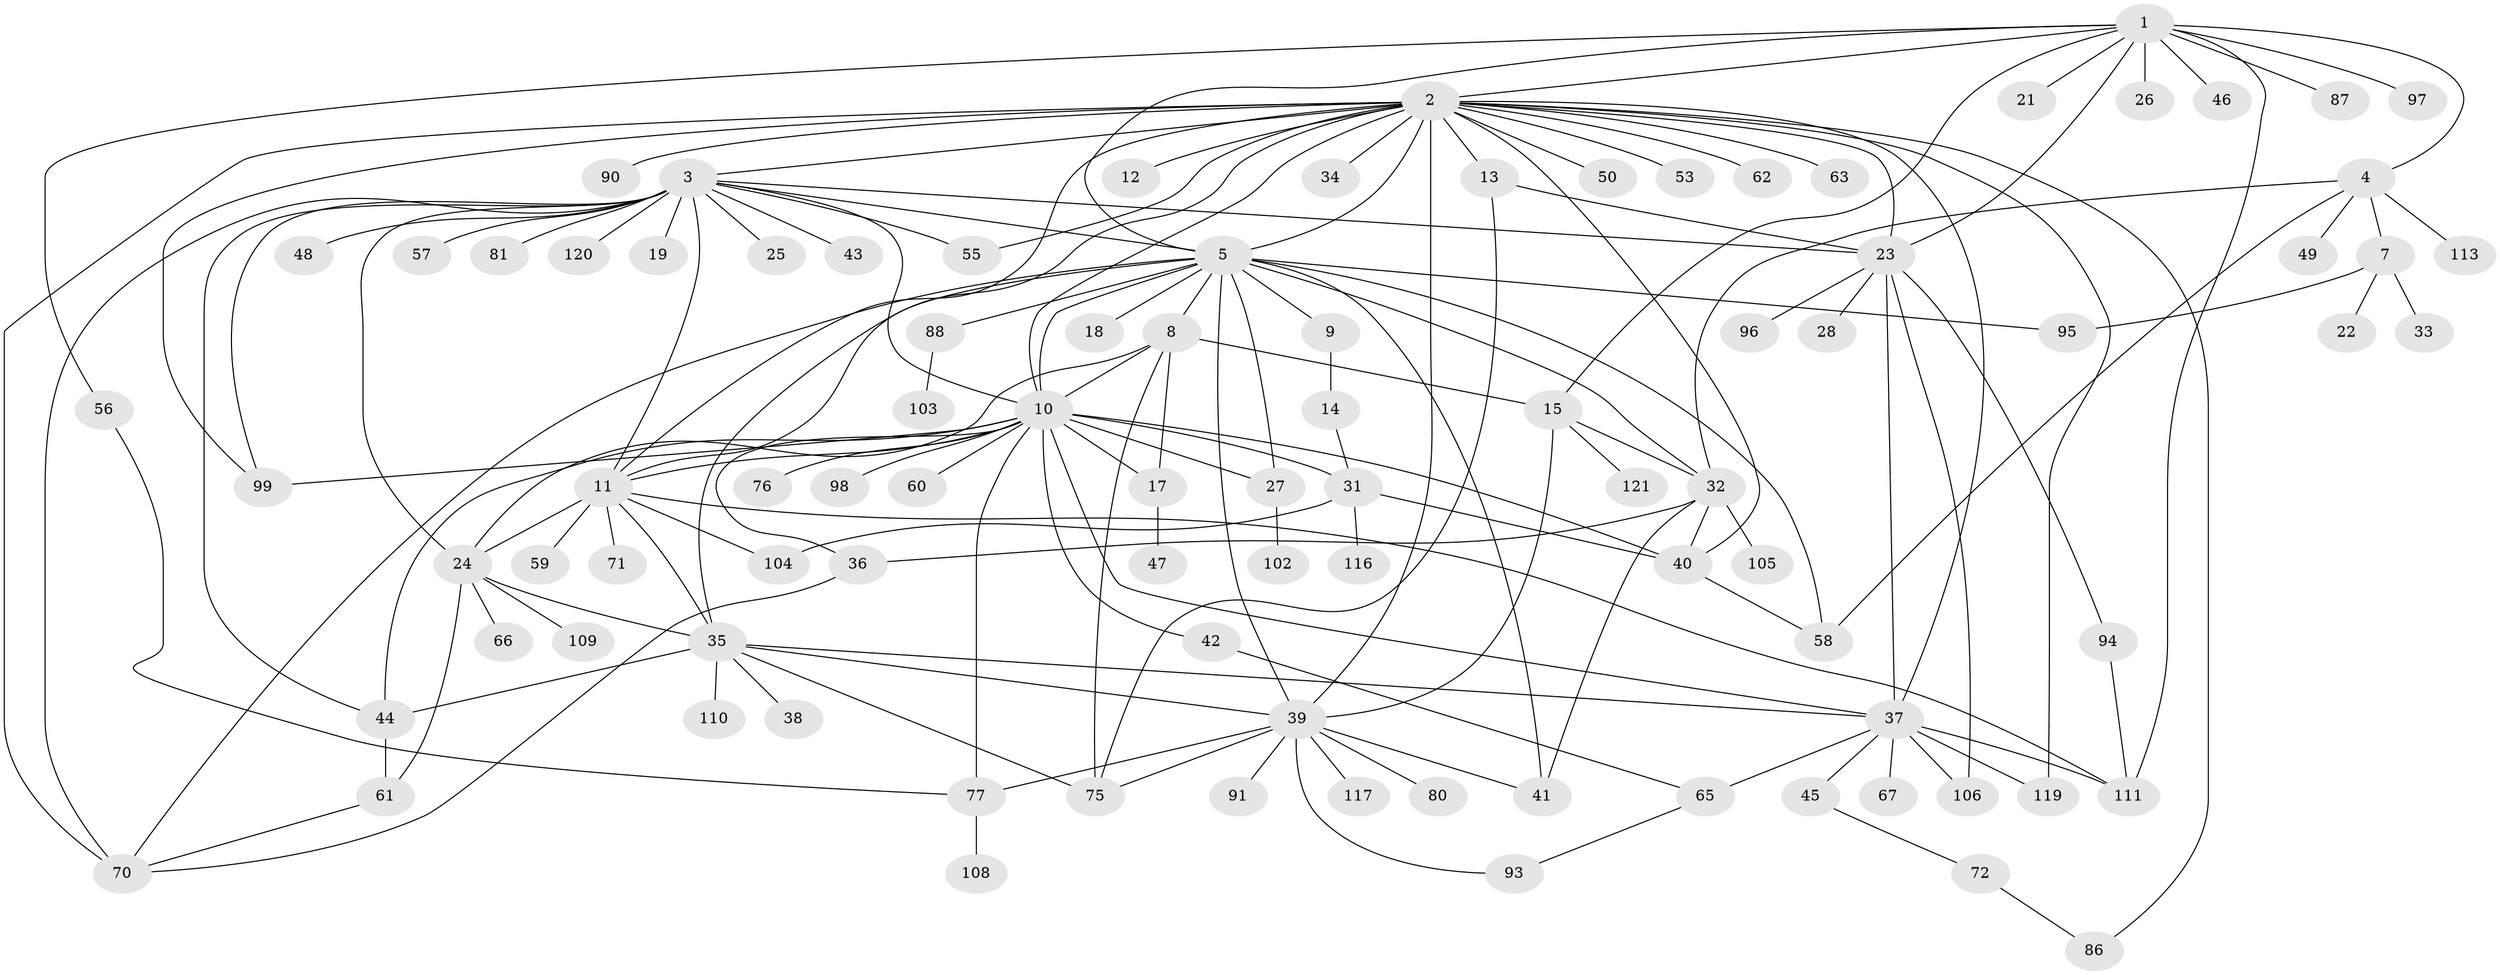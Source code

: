 // original degree distribution, {14: 0.008264462809917356, 27: 0.008264462809917356, 16: 0.01652892561983471, 6: 0.04132231404958678, 2: 0.2231404958677686, 5: 0.049586776859504134, 8: 0.01652892561983471, 1: 0.4462809917355372, 4: 0.06611570247933884, 12: 0.008264462809917356, 3: 0.08264462809917356, 10: 0.008264462809917356, 9: 0.008264462809917356, 11: 0.01652892561983471}
// Generated by graph-tools (version 1.1) at 2025/11/02/27/25 16:11:13]
// undirected, 93 vertices, 152 edges
graph export_dot {
graph [start="1"]
  node [color=gray90,style=filled];
  1 [super="+29"];
  2 [super="+30"];
  3 [super="+20"];
  4 [super="+78"];
  5 [super="+6"];
  7 [super="+101"];
  8 [super="+92"];
  9;
  10 [super="+16"];
  11 [super="+51"];
  12;
  13 [super="+73"];
  14;
  15 [super="+54"];
  17;
  18;
  19;
  21;
  22;
  23 [super="+74"];
  24 [super="+68"];
  25;
  26 [super="+115"];
  27 [super="+107"];
  28;
  31 [super="+52"];
  32 [super="+69"];
  33;
  34;
  35 [super="+100"];
  36;
  37 [super="+89"];
  38;
  39 [super="+118"];
  40 [super="+112"];
  41 [super="+64"];
  42;
  43;
  44 [super="+114"];
  45;
  46;
  47;
  48;
  49;
  50;
  53;
  55;
  56;
  57;
  58;
  59;
  60;
  61 [super="+83"];
  62;
  63;
  65;
  66;
  67;
  70 [super="+84"];
  71;
  72 [super="+79"];
  75;
  76;
  77 [super="+85"];
  80 [super="+82"];
  81;
  86;
  87;
  88;
  90;
  91;
  93;
  94;
  95;
  96;
  97;
  98;
  99;
  102;
  103;
  104;
  105;
  106;
  108;
  109;
  110;
  111;
  113;
  116;
  117;
  119;
  120;
  121;
  1 -- 2;
  1 -- 4;
  1 -- 5;
  1 -- 15;
  1 -- 21;
  1 -- 23;
  1 -- 26 [weight=2];
  1 -- 46;
  1 -- 56;
  1 -- 87;
  1 -- 97;
  1 -- 111;
  2 -- 3;
  2 -- 5;
  2 -- 11 [weight=2];
  2 -- 12;
  2 -- 13;
  2 -- 23;
  2 -- 34;
  2 -- 35;
  2 -- 37;
  2 -- 39;
  2 -- 40 [weight=2];
  2 -- 50;
  2 -- 53;
  2 -- 55;
  2 -- 62;
  2 -- 63;
  2 -- 86;
  2 -- 90;
  2 -- 99;
  2 -- 119;
  2 -- 10;
  2 -- 70;
  3 -- 5;
  3 -- 10;
  3 -- 19;
  3 -- 23;
  3 -- 24;
  3 -- 25;
  3 -- 48;
  3 -- 55;
  3 -- 57;
  3 -- 81;
  3 -- 99;
  3 -- 120;
  3 -- 11;
  3 -- 43;
  3 -- 70;
  3 -- 44;
  4 -- 7;
  4 -- 32;
  4 -- 49;
  4 -- 113;
  4 -- 58;
  5 -- 8;
  5 -- 9;
  5 -- 10;
  5 -- 18;
  5 -- 27;
  5 -- 39;
  5 -- 58;
  5 -- 88;
  5 -- 95;
  5 -- 11;
  5 -- 41;
  5 -- 70;
  5 -- 32;
  7 -- 22;
  7 -- 33;
  7 -- 95;
  8 -- 15;
  8 -- 24;
  8 -- 75;
  8 -- 17;
  8 -- 10;
  9 -- 14;
  10 -- 11;
  10 -- 36;
  10 -- 42;
  10 -- 44;
  10 -- 76;
  10 -- 98;
  10 -- 99;
  10 -- 37;
  10 -- 40;
  10 -- 77;
  10 -- 60;
  10 -- 17;
  10 -- 27;
  10 -- 31;
  11 -- 71;
  11 -- 104;
  11 -- 111;
  11 -- 59;
  11 -- 35;
  11 -- 24;
  13 -- 23;
  13 -- 75;
  14 -- 31;
  15 -- 32;
  15 -- 121;
  15 -- 39;
  17 -- 47;
  23 -- 28;
  23 -- 37;
  23 -- 94;
  23 -- 96;
  23 -- 106;
  24 -- 61;
  24 -- 66;
  24 -- 109;
  24 -- 35;
  27 -- 102;
  31 -- 40;
  31 -- 104;
  31 -- 116;
  32 -- 40;
  32 -- 105 [weight=2];
  32 -- 36;
  32 -- 41;
  35 -- 38;
  35 -- 39;
  35 -- 75;
  35 -- 110;
  35 -- 37;
  35 -- 44;
  36 -- 70;
  37 -- 45;
  37 -- 65;
  37 -- 67;
  37 -- 106;
  37 -- 111;
  37 -- 119;
  39 -- 41;
  39 -- 75;
  39 -- 77;
  39 -- 80;
  39 -- 91;
  39 -- 93;
  39 -- 117;
  40 -- 58;
  42 -- 65;
  44 -- 61;
  45 -- 72;
  56 -- 77;
  61 -- 70;
  65 -- 93;
  72 -- 86;
  77 -- 108;
  88 -- 103;
  94 -- 111;
}
